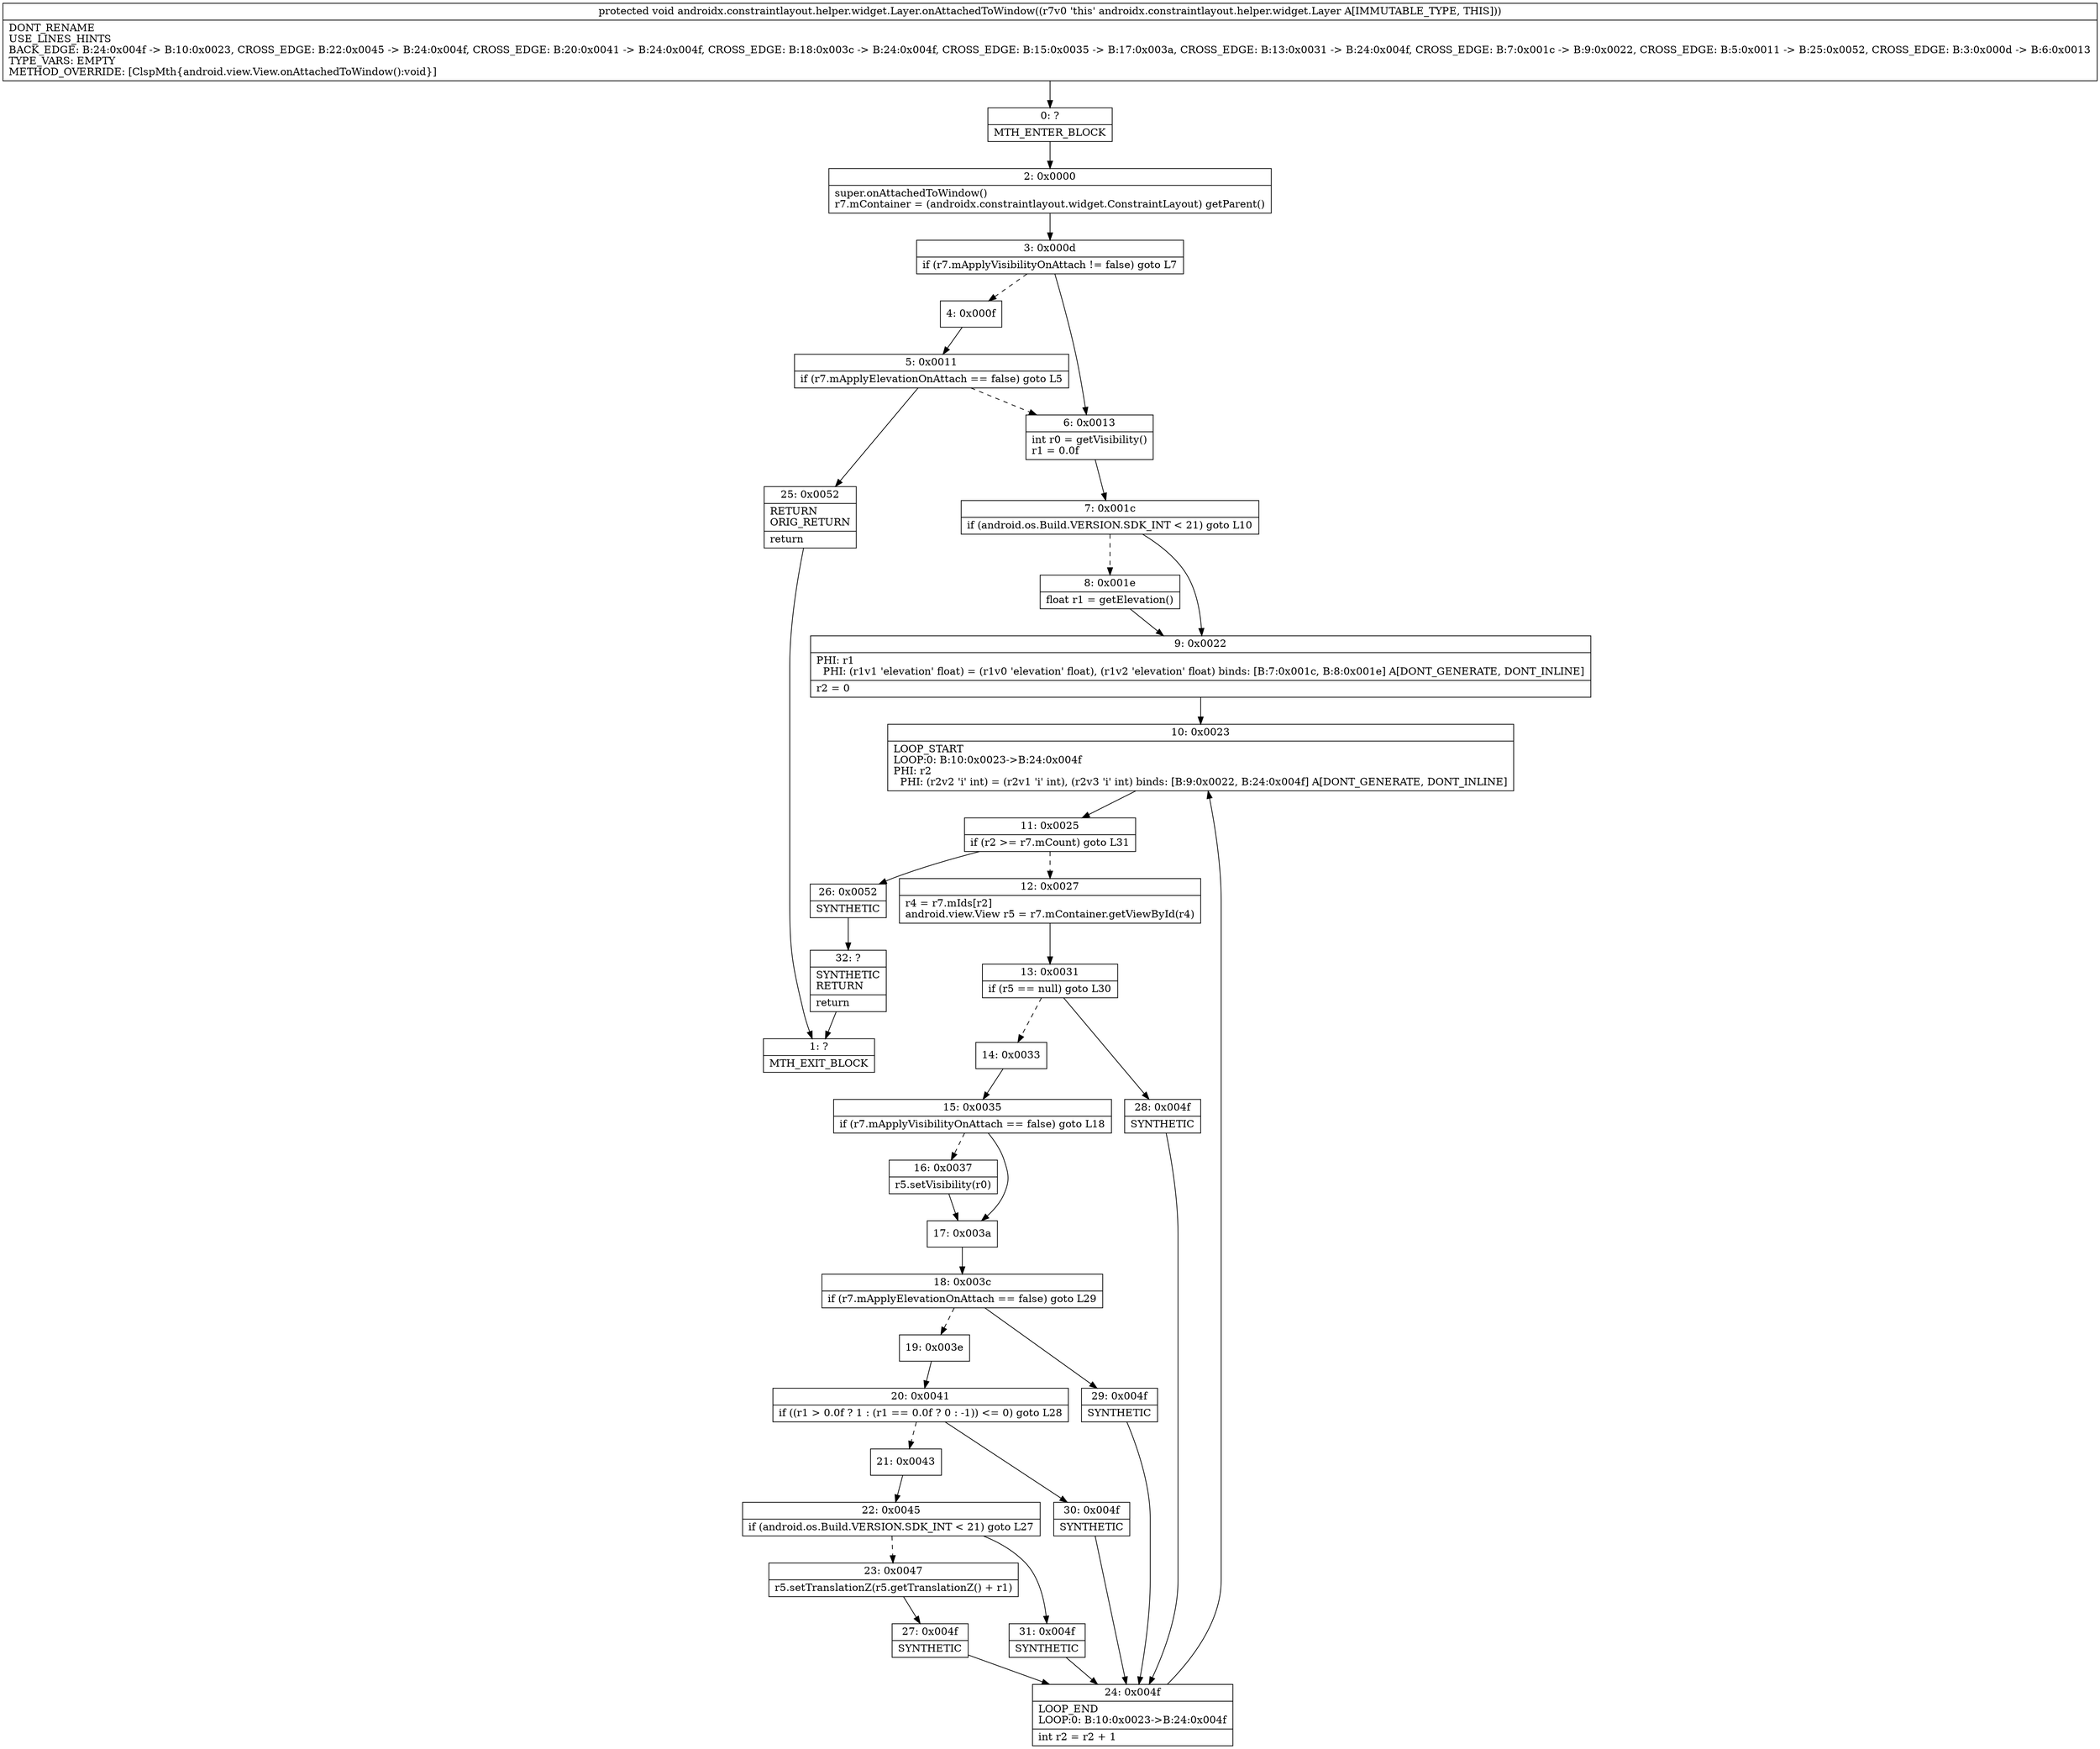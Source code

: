 digraph "CFG forandroidx.constraintlayout.helper.widget.Layer.onAttachedToWindow()V" {
Node_0 [shape=record,label="{0\:\ ?|MTH_ENTER_BLOCK\l}"];
Node_2 [shape=record,label="{2\:\ 0x0000|super.onAttachedToWindow()\lr7.mContainer = (androidx.constraintlayout.widget.ConstraintLayout) getParent()\l}"];
Node_3 [shape=record,label="{3\:\ 0x000d|if (r7.mApplyVisibilityOnAttach != false) goto L7\l}"];
Node_4 [shape=record,label="{4\:\ 0x000f}"];
Node_5 [shape=record,label="{5\:\ 0x0011|if (r7.mApplyElevationOnAttach == false) goto L5\l}"];
Node_25 [shape=record,label="{25\:\ 0x0052|RETURN\lORIG_RETURN\l|return\l}"];
Node_1 [shape=record,label="{1\:\ ?|MTH_EXIT_BLOCK\l}"];
Node_6 [shape=record,label="{6\:\ 0x0013|int r0 = getVisibility()\lr1 = 0.0f\l}"];
Node_7 [shape=record,label="{7\:\ 0x001c|if (android.os.Build.VERSION.SDK_INT \< 21) goto L10\l}"];
Node_8 [shape=record,label="{8\:\ 0x001e|float r1 = getElevation()\l}"];
Node_9 [shape=record,label="{9\:\ 0x0022|PHI: r1 \l  PHI: (r1v1 'elevation' float) = (r1v0 'elevation' float), (r1v2 'elevation' float) binds: [B:7:0x001c, B:8:0x001e] A[DONT_GENERATE, DONT_INLINE]\l|r2 = 0\l}"];
Node_10 [shape=record,label="{10\:\ 0x0023|LOOP_START\lLOOP:0: B:10:0x0023\-\>B:24:0x004f\lPHI: r2 \l  PHI: (r2v2 'i' int) = (r2v1 'i' int), (r2v3 'i' int) binds: [B:9:0x0022, B:24:0x004f] A[DONT_GENERATE, DONT_INLINE]\l}"];
Node_11 [shape=record,label="{11\:\ 0x0025|if (r2 \>= r7.mCount) goto L31\l}"];
Node_12 [shape=record,label="{12\:\ 0x0027|r4 = r7.mIds[r2]\landroid.view.View r5 = r7.mContainer.getViewById(r4)\l}"];
Node_13 [shape=record,label="{13\:\ 0x0031|if (r5 == null) goto L30\l}"];
Node_14 [shape=record,label="{14\:\ 0x0033}"];
Node_15 [shape=record,label="{15\:\ 0x0035|if (r7.mApplyVisibilityOnAttach == false) goto L18\l}"];
Node_16 [shape=record,label="{16\:\ 0x0037|r5.setVisibility(r0)\l}"];
Node_17 [shape=record,label="{17\:\ 0x003a}"];
Node_18 [shape=record,label="{18\:\ 0x003c|if (r7.mApplyElevationOnAttach == false) goto L29\l}"];
Node_19 [shape=record,label="{19\:\ 0x003e}"];
Node_20 [shape=record,label="{20\:\ 0x0041|if ((r1 \> 0.0f ? 1 : (r1 == 0.0f ? 0 : \-1)) \<= 0) goto L28\l}"];
Node_21 [shape=record,label="{21\:\ 0x0043}"];
Node_22 [shape=record,label="{22\:\ 0x0045|if (android.os.Build.VERSION.SDK_INT \< 21) goto L27\l}"];
Node_23 [shape=record,label="{23\:\ 0x0047|r5.setTranslationZ(r5.getTranslationZ() + r1)\l}"];
Node_27 [shape=record,label="{27\:\ 0x004f|SYNTHETIC\l}"];
Node_24 [shape=record,label="{24\:\ 0x004f|LOOP_END\lLOOP:0: B:10:0x0023\-\>B:24:0x004f\l|int r2 = r2 + 1\l}"];
Node_31 [shape=record,label="{31\:\ 0x004f|SYNTHETIC\l}"];
Node_30 [shape=record,label="{30\:\ 0x004f|SYNTHETIC\l}"];
Node_29 [shape=record,label="{29\:\ 0x004f|SYNTHETIC\l}"];
Node_28 [shape=record,label="{28\:\ 0x004f|SYNTHETIC\l}"];
Node_26 [shape=record,label="{26\:\ 0x0052|SYNTHETIC\l}"];
Node_32 [shape=record,label="{32\:\ ?|SYNTHETIC\lRETURN\l|return\l}"];
MethodNode[shape=record,label="{protected void androidx.constraintlayout.helper.widget.Layer.onAttachedToWindow((r7v0 'this' androidx.constraintlayout.helper.widget.Layer A[IMMUTABLE_TYPE, THIS]))  | DONT_RENAME\lUSE_LINES_HINTS\lBACK_EDGE: B:24:0x004f \-\> B:10:0x0023, CROSS_EDGE: B:22:0x0045 \-\> B:24:0x004f, CROSS_EDGE: B:20:0x0041 \-\> B:24:0x004f, CROSS_EDGE: B:18:0x003c \-\> B:24:0x004f, CROSS_EDGE: B:15:0x0035 \-\> B:17:0x003a, CROSS_EDGE: B:13:0x0031 \-\> B:24:0x004f, CROSS_EDGE: B:7:0x001c \-\> B:9:0x0022, CROSS_EDGE: B:5:0x0011 \-\> B:25:0x0052, CROSS_EDGE: B:3:0x000d \-\> B:6:0x0013\lTYPE_VARS: EMPTY\lMETHOD_OVERRIDE: [ClspMth\{android.view.View.onAttachedToWindow():void\}]\l}"];
MethodNode -> Node_0;Node_0 -> Node_2;
Node_2 -> Node_3;
Node_3 -> Node_4[style=dashed];
Node_3 -> Node_6;
Node_4 -> Node_5;
Node_5 -> Node_6[style=dashed];
Node_5 -> Node_25;
Node_25 -> Node_1;
Node_6 -> Node_7;
Node_7 -> Node_8[style=dashed];
Node_7 -> Node_9;
Node_8 -> Node_9;
Node_9 -> Node_10;
Node_10 -> Node_11;
Node_11 -> Node_12[style=dashed];
Node_11 -> Node_26;
Node_12 -> Node_13;
Node_13 -> Node_14[style=dashed];
Node_13 -> Node_28;
Node_14 -> Node_15;
Node_15 -> Node_16[style=dashed];
Node_15 -> Node_17;
Node_16 -> Node_17;
Node_17 -> Node_18;
Node_18 -> Node_19[style=dashed];
Node_18 -> Node_29;
Node_19 -> Node_20;
Node_20 -> Node_21[style=dashed];
Node_20 -> Node_30;
Node_21 -> Node_22;
Node_22 -> Node_23[style=dashed];
Node_22 -> Node_31;
Node_23 -> Node_27;
Node_27 -> Node_24;
Node_24 -> Node_10;
Node_31 -> Node_24;
Node_30 -> Node_24;
Node_29 -> Node_24;
Node_28 -> Node_24;
Node_26 -> Node_32;
Node_32 -> Node_1;
}

